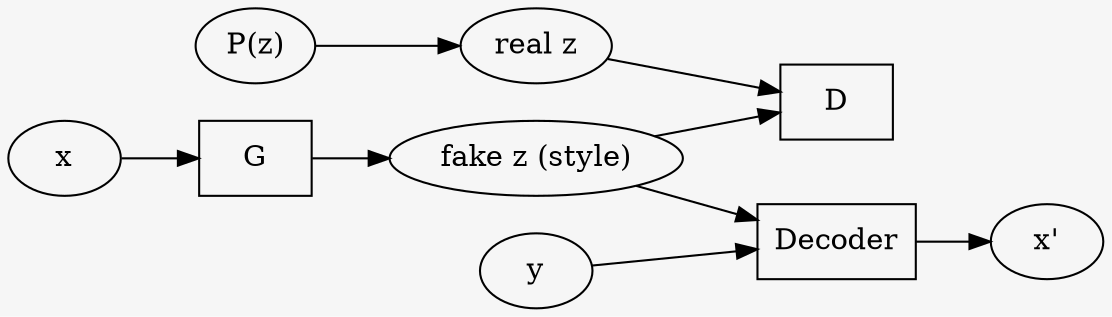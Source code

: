 digraph {
    rankdir=LR;
    bgcolor="#f6f6f6";
    "P(z)" -> "real z" -> D;
    x -> G -> "fake z (style)" -> D;
    "fake z (style)" -> Decoder -> "x'";
    "y" -> Decoder;
    G [shape=rect];
    D [shape=rect];
    Decoder [shape=rect];
}
